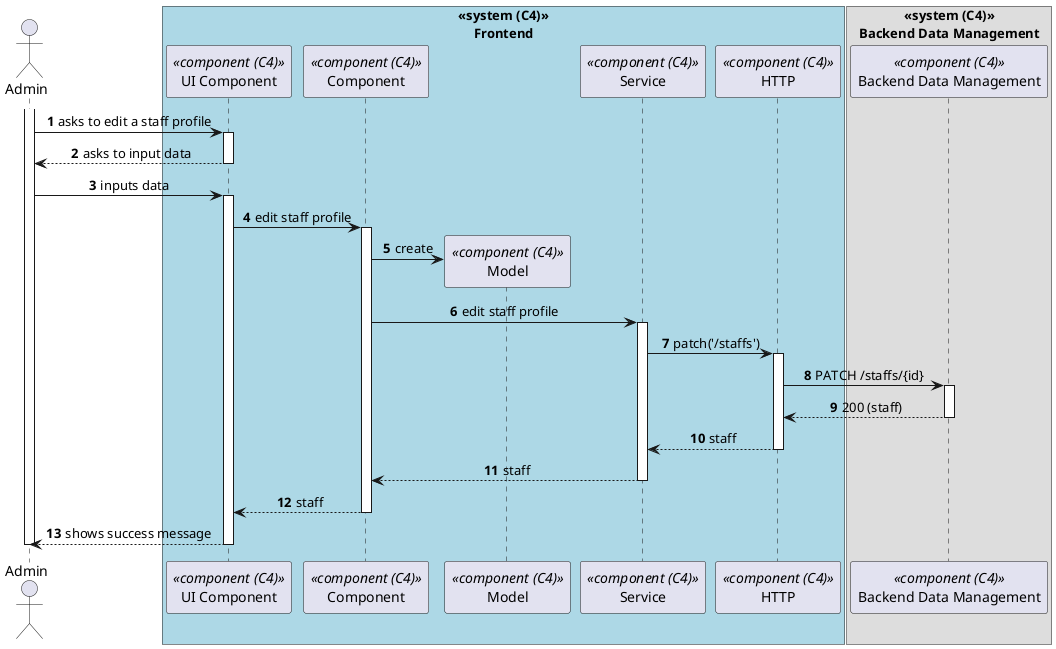 @startuml process-view
autonumber
skinparam DefaultTextAlignment center
actor Admin as "Admin"
box "<<system (C4)>>\nFrontend"#LightBlue
    participant ComponentUI as "UI Component" <<component (C4)>>
    participant Component as "Component" <<component (C4)>>
    participant Model as "Model" <<component (C4)>>
    participant SRV as "Service" <<component (C4)>>
    participant HTTP as "HTTP" <<component (C4)>>
end box

box "<<system (C4)>>\nBackend Data Management"
  participant BackendDataManagement as "Backend Data Management" <<component (C4)>>
end box

activate Admin
    Admin -> ComponentUI : asks to edit a staff profile
    activate ComponentUI
        ComponentUI --> Admin : asks to input data
    deactivate ComponentUI
    Admin -> ComponentUI : inputs data
    activate ComponentUI
        ComponentUI -> Component : edit staff profile
        activate Component
            Component -> Model** : create            
            Component -> SRV : edit staff profile
            activate SRV
                SRV -> HTTP : patch('/staffs')
                activate HTTP
                    HTTP -> BackendDataManagement : PATCH /staffs/{id}
                    activate BackendDataManagement
                        BackendDataManagement --> HTTP : 200 (staff)
                    deactivate BackendDataManagement
                    HTTP --> SRV : staff
                deactivate HTTP
                SRV --> Component : staff
            deactivate SRV
            Component --> ComponentUI : staff
        deactivate Component
    Admin <-- ComponentUI : shows success message
    deactivate ComponentUI
deactivate Admin

@enduml